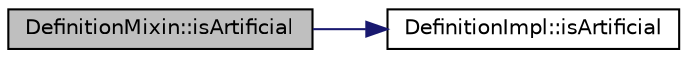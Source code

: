 digraph "DefinitionMixin::isArtificial"
{
 // LATEX_PDF_SIZE
  edge [fontname="Helvetica",fontsize="10",labelfontname="Helvetica",labelfontsize="10"];
  node [fontname="Helvetica",fontsize="10",shape=record];
  rankdir="LR";
  Node1 [label="DefinitionMixin::isArtificial",height=0.2,width=0.4,color="black", fillcolor="grey75", style="filled", fontcolor="black",tooltip=" "];
  Node1 -> Node2 [color="midnightblue",fontsize="10",style="solid",fontname="Helvetica"];
  Node2 [label="DefinitionImpl::isArtificial",height=0.2,width=0.4,color="black", fillcolor="white", style="filled",URL="$classDefinitionImpl.html#a77473c955b97f054478c31c7d61e6dd8",tooltip=" "];
}
